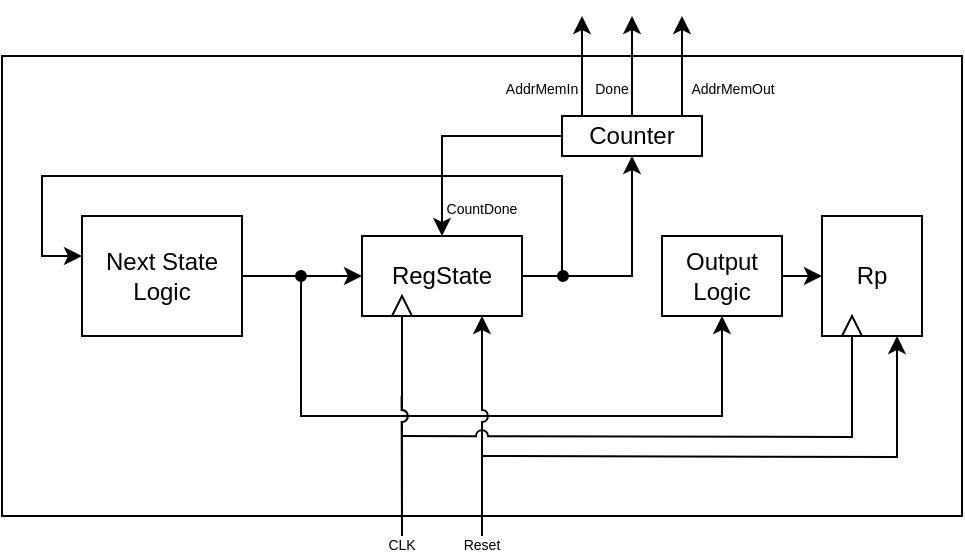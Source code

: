 <mxfile version="24.7.17">
  <diagram name="Page-1" id="0Tgc_Re-uwz90oMQxpzB">
    <mxGraphModel dx="683" dy="369" grid="1" gridSize="10" guides="1" tooltips="1" connect="1" arrows="1" fold="1" page="1" pageScale="1" pageWidth="850" pageHeight="1100" math="0" shadow="0">
      <root>
        <mxCell id="0" />
        <mxCell id="1" parent="0" />
        <mxCell id="aByHNRUqQjIcel8IzJDS-51" value="" style="rounded=0;whiteSpace=wrap;html=1;" vertex="1" parent="1">
          <mxGeometry x="120" y="200" width="480" height="230" as="geometry" />
        </mxCell>
        <mxCell id="aByHNRUqQjIcel8IzJDS-5" style="edgeStyle=orthogonalEdgeStyle;rounded=0;orthogonalLoop=1;jettySize=auto;html=1;entryX=0;entryY=0.5;entryDx=0;entryDy=0;endArrow=classic;endFill=1;" edge="1" parent="1" source="aByHNRUqQjIcel8IzJDS-1" target="aByHNRUqQjIcel8IzJDS-3">
          <mxGeometry relative="1" as="geometry" />
        </mxCell>
        <mxCell id="aByHNRUqQjIcel8IzJDS-18" style="edgeStyle=orthogonalEdgeStyle;rounded=0;orthogonalLoop=1;jettySize=auto;html=1;" edge="1" parent="1" source="aByHNRUqQjIcel8IzJDS-19" target="aByHNRUqQjIcel8IzJDS-8">
          <mxGeometry relative="1" as="geometry">
            <Array as="points">
              <mxPoint x="269" y="380" />
              <mxPoint x="480" y="380" />
            </Array>
          </mxGeometry>
        </mxCell>
        <mxCell id="aByHNRUqQjIcel8IzJDS-1" value="" style="rounded=0;whiteSpace=wrap;html=1;" vertex="1" parent="1">
          <mxGeometry x="160" y="280" width="80" height="60" as="geometry" />
        </mxCell>
        <mxCell id="aByHNRUqQjIcel8IzJDS-2" value="Next State Logic" style="text;html=1;align=center;verticalAlign=middle;whiteSpace=wrap;rounded=0;" vertex="1" parent="1">
          <mxGeometry x="170" y="295" width="60" height="30" as="geometry" />
        </mxCell>
        <mxCell id="aByHNRUqQjIcel8IzJDS-7" style="edgeStyle=orthogonalEdgeStyle;rounded=0;orthogonalLoop=1;jettySize=auto;html=1;" edge="1" parent="1" source="aByHNRUqQjIcel8IzJDS-3" target="aByHNRUqQjIcel8IzJDS-1">
          <mxGeometry relative="1" as="geometry">
            <Array as="points">
              <mxPoint x="400" y="310" />
              <mxPoint x="400" y="260" />
              <mxPoint x="140" y="260" />
              <mxPoint x="140" y="300" />
            </Array>
          </mxGeometry>
        </mxCell>
        <mxCell id="aByHNRUqQjIcel8IzJDS-14" style="edgeStyle=orthogonalEdgeStyle;rounded=0;orthogonalLoop=1;jettySize=auto;html=1;exitX=0.75;exitY=1;exitDx=0;exitDy=0;endArrow=none;endFill=0;startArrow=classic;startFill=1;entryX=0.5;entryY=0;entryDx=0;entryDy=0;jumpStyle=arc;" edge="1" parent="1" source="aByHNRUqQjIcel8IzJDS-3" target="aByHNRUqQjIcel8IzJDS-15">
          <mxGeometry relative="1" as="geometry">
            <mxPoint x="360.023" y="350" as="targetPoint" />
          </mxGeometry>
        </mxCell>
        <mxCell id="aByHNRUqQjIcel8IzJDS-22" style="edgeStyle=orthogonalEdgeStyle;rounded=0;orthogonalLoop=1;jettySize=auto;html=1;exitX=1;exitY=0.5;exitDx=0;exitDy=0;entryX=0.5;entryY=1;entryDx=0;entryDy=0;" edge="1" parent="1" source="aByHNRUqQjIcel8IzJDS-23" target="aByHNRUqQjIcel8IzJDS-21">
          <mxGeometry relative="1" as="geometry" />
        </mxCell>
        <mxCell id="aByHNRUqQjIcel8IzJDS-3" value="RegState" style="rounded=0;whiteSpace=wrap;html=1;" vertex="1" parent="1">
          <mxGeometry x="300" y="290" width="80" height="40" as="geometry" />
        </mxCell>
        <mxCell id="aByHNRUqQjIcel8IzJDS-13" style="edgeStyle=orthogonalEdgeStyle;rounded=0;orthogonalLoop=1;jettySize=auto;html=1;endArrow=none;endFill=0;jumpStyle=arc;exitX=0;exitY=0.5;exitDx=0;exitDy=0;" edge="1" parent="1" source="aByHNRUqQjIcel8IzJDS-6">
          <mxGeometry relative="1" as="geometry">
            <mxPoint x="319.8" y="370" as="targetPoint" />
            <mxPoint x="319.8" y="360" as="sourcePoint" />
            <Array as="points">
              <mxPoint x="320" y="440" />
            </Array>
          </mxGeometry>
        </mxCell>
        <mxCell id="aByHNRUqQjIcel8IzJDS-6" value="" style="triangle;whiteSpace=wrap;html=1;rotation=-90;" vertex="1" parent="1">
          <mxGeometry x="315" y="320" width="10" height="10" as="geometry" />
        </mxCell>
        <mxCell id="aByHNRUqQjIcel8IzJDS-37" style="edgeStyle=orthogonalEdgeStyle;rounded=0;orthogonalLoop=1;jettySize=auto;html=1;" edge="1" parent="1" source="aByHNRUqQjIcel8IzJDS-8">
          <mxGeometry relative="1" as="geometry">
            <mxPoint x="530" y="310" as="targetPoint" />
          </mxGeometry>
        </mxCell>
        <mxCell id="aByHNRUqQjIcel8IzJDS-8" value="&lt;div&gt;Output&lt;/div&gt;&lt;div&gt;Logic&lt;br&gt;&lt;/div&gt;" style="rounded=0;whiteSpace=wrap;html=1;" vertex="1" parent="1">
          <mxGeometry x="450" y="290" width="60" height="40" as="geometry" />
        </mxCell>
        <mxCell id="aByHNRUqQjIcel8IzJDS-12" value="CLK" style="text;html=1;align=center;verticalAlign=middle;whiteSpace=wrap;rounded=0;fontSize=7;" vertex="1" parent="1">
          <mxGeometry x="315" y="440" width="10" height="10" as="geometry" />
        </mxCell>
        <mxCell id="aByHNRUqQjIcel8IzJDS-50" style="edgeStyle=orthogonalEdgeStyle;rounded=0;orthogonalLoop=1;jettySize=auto;html=1;entryX=0.75;entryY=1;entryDx=0;entryDy=0;" edge="1" parent="1" target="aByHNRUqQjIcel8IzJDS-38">
          <mxGeometry relative="1" as="geometry">
            <mxPoint x="360" y="400" as="sourcePoint" />
          </mxGeometry>
        </mxCell>
        <mxCell id="aByHNRUqQjIcel8IzJDS-15" value="Reset" style="text;html=1;align=center;verticalAlign=middle;whiteSpace=wrap;rounded=0;fontSize=7;" vertex="1" parent="1">
          <mxGeometry x="350" y="440" width="20" height="10" as="geometry" />
        </mxCell>
        <mxCell id="aByHNRUqQjIcel8IzJDS-20" value="" style="edgeStyle=orthogonalEdgeStyle;rounded=0;orthogonalLoop=1;jettySize=auto;html=1;endArrow=none;endFill=0;" edge="1" parent="1" source="aByHNRUqQjIcel8IzJDS-1" target="aByHNRUqQjIcel8IzJDS-19">
          <mxGeometry relative="1" as="geometry">
            <mxPoint x="240" y="310" as="sourcePoint" />
            <mxPoint x="490" y="330" as="targetPoint" />
            <Array as="points" />
          </mxGeometry>
        </mxCell>
        <mxCell id="aByHNRUqQjIcel8IzJDS-19" value="" style="ellipse;whiteSpace=wrap;html=1;aspect=fixed;fillColor=#000000;" vertex="1" parent="1">
          <mxGeometry x="267" y="307.5" width="5" height="5" as="geometry" />
        </mxCell>
        <mxCell id="aByHNRUqQjIcel8IzJDS-30" style="edgeStyle=orthogonalEdgeStyle;rounded=0;orthogonalLoop=1;jettySize=auto;html=1;exitX=0.75;exitY=0;exitDx=0;exitDy=0;" edge="1" parent="1" source="aByHNRUqQjIcel8IzJDS-21">
          <mxGeometry relative="1" as="geometry">
            <mxPoint x="460" y="180" as="targetPoint" />
            <Array as="points">
              <mxPoint x="460" y="230" />
              <mxPoint x="460" y="190" />
            </Array>
          </mxGeometry>
        </mxCell>
        <mxCell id="aByHNRUqQjIcel8IzJDS-35" style="edgeStyle=orthogonalEdgeStyle;rounded=0;orthogonalLoop=1;jettySize=auto;html=1;" edge="1" parent="1" source="aByHNRUqQjIcel8IzJDS-21">
          <mxGeometry relative="1" as="geometry">
            <mxPoint x="435" y="180" as="targetPoint" />
          </mxGeometry>
        </mxCell>
        <mxCell id="aByHNRUqQjIcel8IzJDS-47" style="edgeStyle=orthogonalEdgeStyle;rounded=0;orthogonalLoop=1;jettySize=auto;html=1;entryX=0.5;entryY=0;entryDx=0;entryDy=0;" edge="1" parent="1" source="aByHNRUqQjIcel8IzJDS-21" target="aByHNRUqQjIcel8IzJDS-3">
          <mxGeometry relative="1" as="geometry" />
        </mxCell>
        <mxCell id="aByHNRUqQjIcel8IzJDS-21" value="Counter" style="rounded=0;whiteSpace=wrap;html=1;" vertex="1" parent="1">
          <mxGeometry x="400" y="230" width="70" height="20" as="geometry" />
        </mxCell>
        <mxCell id="aByHNRUqQjIcel8IzJDS-23" value="" style="ellipse;whiteSpace=wrap;html=1;aspect=fixed;fillColor=#000000;" vertex="1" parent="1">
          <mxGeometry x="398" y="307.5" width="5" height="5" as="geometry" />
        </mxCell>
        <mxCell id="aByHNRUqQjIcel8IzJDS-31" value="&lt;font style=&quot;font-size: 7px;&quot;&gt;AddrMemIn&lt;/font&gt;" style="text;html=1;align=center;verticalAlign=middle;whiteSpace=wrap;rounded=0;" vertex="1" parent="1">
          <mxGeometry x="370" y="210" width="40" height="10" as="geometry" />
        </mxCell>
        <mxCell id="aByHNRUqQjIcel8IzJDS-32" value="&lt;font style=&quot;font-size: 7px;&quot;&gt;AddrMemOut&lt;/font&gt;" style="text;html=1;align=center;verticalAlign=middle;whiteSpace=wrap;rounded=0;" vertex="1" parent="1">
          <mxGeometry x="461" y="210" width="49" height="10" as="geometry" />
        </mxCell>
        <mxCell id="aByHNRUqQjIcel8IzJDS-34" style="edgeStyle=orthogonalEdgeStyle;rounded=0;orthogonalLoop=1;jettySize=auto;html=1;exitX=0.75;exitY=0;exitDx=0;exitDy=0;" edge="1" parent="1">
          <mxGeometry relative="1" as="geometry">
            <mxPoint x="409.99" y="180" as="targetPoint" />
            <mxPoint x="402.99" y="230" as="sourcePoint" />
            <Array as="points">
              <mxPoint x="409.99" y="230" />
              <mxPoint x="409.99" y="190" />
            </Array>
          </mxGeometry>
        </mxCell>
        <mxCell id="aByHNRUqQjIcel8IzJDS-36" value="&lt;font style=&quot;font-size: 7px;&quot;&gt;Done&lt;/font&gt;" style="text;html=1;align=center;verticalAlign=middle;whiteSpace=wrap;rounded=0;" vertex="1" parent="1">
          <mxGeometry x="415" y="210" width="20" height="10" as="geometry" />
        </mxCell>
        <mxCell id="aByHNRUqQjIcel8IzJDS-38" value="Rp" style="rounded=0;whiteSpace=wrap;html=1;" vertex="1" parent="1">
          <mxGeometry x="530" y="280" width="50" height="60" as="geometry" />
        </mxCell>
        <mxCell id="aByHNRUqQjIcel8IzJDS-39" value="" style="triangle;whiteSpace=wrap;html=1;rotation=-90;" vertex="1" parent="1">
          <mxGeometry x="540" y="330" width="10" height="10" as="geometry" />
        </mxCell>
        <mxCell id="aByHNRUqQjIcel8IzJDS-43" style="edgeStyle=orthogonalEdgeStyle;rounded=0;orthogonalLoop=1;jettySize=auto;html=1;entryX=0;entryY=0.5;entryDx=0;entryDy=0;endArrow=none;endFill=0;jumpStyle=arc;" edge="1" parent="1" target="aByHNRUqQjIcel8IzJDS-39">
          <mxGeometry relative="1" as="geometry">
            <mxPoint x="320" y="390" as="sourcePoint" />
          </mxGeometry>
        </mxCell>
        <mxCell id="aByHNRUqQjIcel8IzJDS-48" value="&lt;font style=&quot;font-size: 7px;&quot;&gt;CountDone&lt;/font&gt;" style="text;html=1;align=center;verticalAlign=middle;whiteSpace=wrap;rounded=0;" vertex="1" parent="1">
          <mxGeometry x="340" y="270" width="40" height="10" as="geometry" />
        </mxCell>
      </root>
    </mxGraphModel>
  </diagram>
</mxfile>
